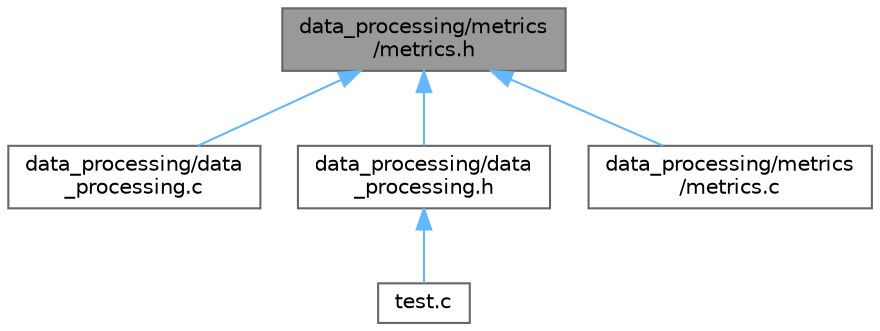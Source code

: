 digraph "data_processing/metrics/metrics.h"
{
 // LATEX_PDF_SIZE
  bgcolor="transparent";
  edge [fontname=Helvetica,fontsize=10,labelfontname=Helvetica,labelfontsize=10];
  node [fontname=Helvetica,fontsize=10,shape=box,height=0.2,width=0.4];
  Node1 [id="Node000001",label="data_processing/metrics\l/metrics.h",height=0.2,width=0.4,color="gray40", fillcolor="grey60", style="filled", fontcolor="black",tooltip="Заголовочный файл с описанием метрик"];
  Node1 -> Node2 [id="edge1_Node000001_Node000002",dir="back",color="steelblue1",style="solid",tooltip=" "];
  Node2 [id="Node000002",label="data_processing/data\l_processing.c",height=0.2,width=0.4,color="grey40", fillcolor="white", style="filled",URL="$data__processing_8c.html",tooltip="Фаил с реализацией функций для обработки тестовых данных"];
  Node1 -> Node3 [id="edge2_Node000001_Node000003",dir="back",color="steelblue1",style="solid",tooltip=" "];
  Node3 [id="Node000003",label="data_processing/data\l_processing.h",height=0.2,width=0.4,color="grey40", fillcolor="white", style="filled",URL="$data__processing_8h.html",tooltip="Заголовочный файл с описанием функций обработки данных"];
  Node3 -> Node4 [id="edge3_Node000003_Node000004",dir="back",color="steelblue1",style="solid",tooltip=" "];
  Node4 [id="Node000004",label="test.c",height=0.2,width=0.4,color="grey40", fillcolor="white", style="filled",URL="$test_8c.html",tooltip="Фаил запуска тестирования утилиты в соответсвии с п.4 тестового задания"];
  Node1 -> Node5 [id="edge4_Node000001_Node000005",dir="back",color="steelblue1",style="solid",tooltip=" "];
  Node5 [id="Node000005",label="data_processing/metrics\l/metrics.c",height=0.2,width=0.4,color="grey40", fillcolor="white", style="filled",URL="$metrics_8c.html",tooltip="Фаил с реализацией функций для обработки метрик"];
}
